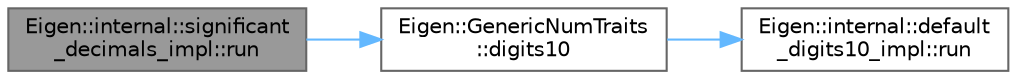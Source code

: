digraph "Eigen::internal::significant_decimals_impl::run"
{
 // LATEX_PDF_SIZE
  bgcolor="transparent";
  edge [fontname=Helvetica,fontsize=10,labelfontname=Helvetica,labelfontsize=10];
  node [fontname=Helvetica,fontsize=10,shape=box,height=0.2,width=0.4];
  rankdir="LR";
  Node1 [id="Node000001",label="Eigen::internal::significant\l_decimals_impl::run",height=0.2,width=0.4,color="gray40", fillcolor="grey60", style="filled", fontcolor="black",tooltip=" "];
  Node1 -> Node2 [id="edge3_Node000001_Node000002",color="steelblue1",style="solid",tooltip=" "];
  Node2 [id="Node000002",label="Eigen::GenericNumTraits\l::digits10",height=0.2,width=0.4,color="grey40", fillcolor="white", style="filled",URL="$struct_eigen_1_1_generic_num_traits.html#abe786ad7f4af6e91e34fab4d888710b5",tooltip=" "];
  Node2 -> Node3 [id="edge4_Node000002_Node000003",color="steelblue1",style="solid",tooltip=" "];
  Node3 [id="Node000003",label="Eigen::internal::default\l_digits10_impl::run",height=0.2,width=0.4,color="grey40", fillcolor="white", style="filled",URL="$struct_eigen_1_1internal_1_1default__digits10__impl.html#a9c5d25b308ff287fca844827847208df",tooltip=" "];
}
